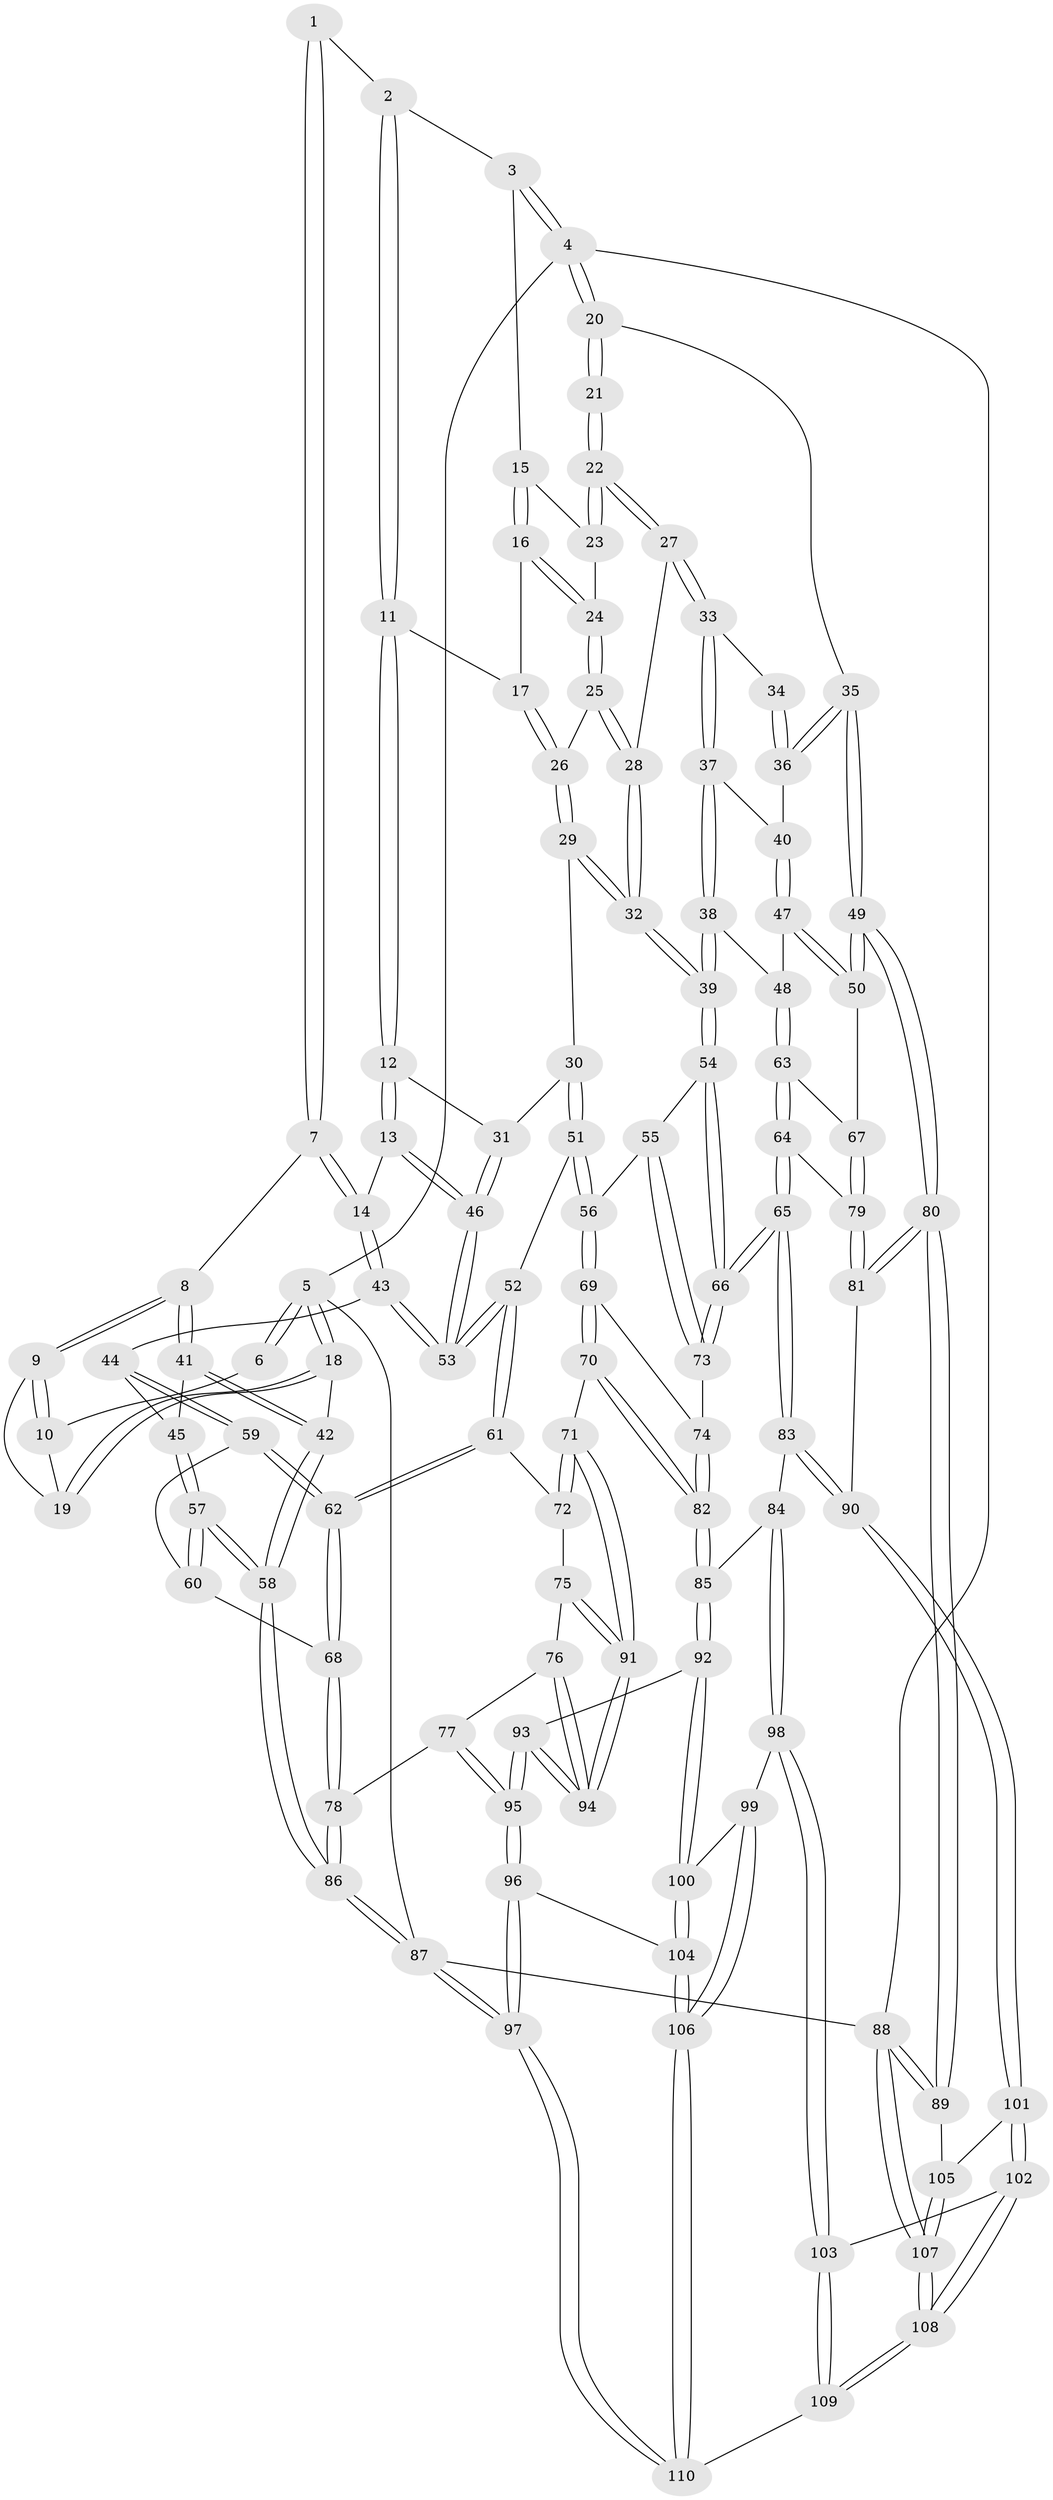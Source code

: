 // Generated by graph-tools (version 1.1) at 2025/00/03/09/25 05:00:47]
// undirected, 110 vertices, 272 edges
graph export_dot {
graph [start="1"]
  node [color=gray90,style=filled];
  1 [pos="+0.21720987943485953+0"];
  2 [pos="+0.2625255122748811+0"];
  3 [pos="+0.7044286848894944+0"];
  4 [pos="+1+0"];
  5 [pos="+0+0"];
  6 [pos="+0.11702785591382488+0"];
  7 [pos="+0.17191976950027632+0.22806092847664655"];
  8 [pos="+0.16866864621347016+0.22675936016619544"];
  9 [pos="+0.1500930689883742+0.20992975103267203"];
  10 [pos="+0.1015980971985737+0.01114566481858812"];
  11 [pos="+0.35480860698079014+0.06833191696976652"];
  12 [pos="+0.30180609870705305+0.206809987616994"];
  13 [pos="+0.25475515873744314+0.2366003624141062"];
  14 [pos="+0.22110128573784496+0.2544048532953794"];
  15 [pos="+0.6927242165319103+0"];
  16 [pos="+0.537251798694455+0.07875173365642651"];
  17 [pos="+0.49515430333371324+0.1018183238737852"];
  18 [pos="+0+0.16601813687678268"];
  19 [pos="+0.015091587356785325+0.1613338547332248"];
  20 [pos="+1+0"];
  21 [pos="+1+0"];
  22 [pos="+0.7715897553306+0.10566510235710136"];
  23 [pos="+0.702512786491282+0"];
  24 [pos="+0.6140571268688887+0.16458667516885123"];
  25 [pos="+0.6142447999839686+0.17049669873984766"];
  26 [pos="+0.5259153695428025+0.19916490089168964"];
  27 [pos="+0.7863281937235801+0.1778104942662043"];
  28 [pos="+0.6687446867932558+0.21791595884877119"];
  29 [pos="+0.5127639488623247+0.2909662804038011"];
  30 [pos="+0.4966645020437781+0.2913505386205168"];
  31 [pos="+0.430815368993611+0.28106649368882974"];
  32 [pos="+0.5771393660122758+0.3377473244720747"];
  33 [pos="+0.7907605614852691+0.1825941960413639"];
  34 [pos="+1+0.09432695843555465"];
  35 [pos="+1+0.3746914028146895"];
  36 [pos="+0.9079597498523113+0.2789511950378221"];
  37 [pos="+0.807116651211528+0.21789570560836935"];
  38 [pos="+0.7003263802041662+0.4058176879687752"];
  39 [pos="+0.6096576366367694+0.40702342163035515"];
  40 [pos="+0.8926455939772635+0.2802110927615294"];
  41 [pos="+0+0.3265201824066498"];
  42 [pos="+0+0.37779314897692096"];
  43 [pos="+0.21562589422717937+0.29458999853822215"];
  44 [pos="+0.18705952992407496+0.3555529430631559"];
  45 [pos="+0.17690383389739414+0.3589230271706424"];
  46 [pos="+0.38214990092836804+0.39092570469467386"];
  47 [pos="+0.8803316301441217+0.3407404185983089"];
  48 [pos="+0.7688244542797286+0.44638367465564677"];
  49 [pos="+1+0.5130920062965356"];
  50 [pos="+0.9632408259984027+0.5041227099335246"];
  51 [pos="+0.3896722218141403+0.4816556318389227"];
  52 [pos="+0.38090510657843674+0.4810864336171417"];
  53 [pos="+0.37231725065465876+0.45555885855265654"];
  54 [pos="+0.5898131981953891+0.4434310020580685"];
  55 [pos="+0.5454639310210961+0.47806816399249585"];
  56 [pos="+0.492649026262044+0.507202936005994"];
  57 [pos="+0+0.5144880756981725"];
  58 [pos="+0+0.5202296916325945"];
  59 [pos="+0.19278244098000805+0.40121809393809105"];
  60 [pos="+0.08937492577451742+0.5126167936913922"];
  61 [pos="+0.3286465698619776+0.5223244820902122"];
  62 [pos="+0.25599165436524784+0.5374331960963826"];
  63 [pos="+0.7927213172652541+0.48272188600779736"];
  64 [pos="+0.7557779112233559+0.6093404032274427"];
  65 [pos="+0.7223466352583406+0.6677858298420503"];
  66 [pos="+0.7063028888016846+0.6492265860832426"];
  67 [pos="+0.9565350566847979+0.5062015969101147"];
  68 [pos="+0.22695335086100668+0.5715784100782793"];
  69 [pos="+0.4919462858216212+0.540121408268369"];
  70 [pos="+0.4629896488464209+0.6615225206062133"];
  71 [pos="+0.4397028087878561+0.6687036236707661"];
  72 [pos="+0.33700923414730505+0.5408534762457248"];
  73 [pos="+0.5924909959650164+0.6016325481430547"];
  74 [pos="+0.5636757536252243+0.6166929112791152"];
  75 [pos="+0.3516366053533295+0.670145751853548"];
  76 [pos="+0.29720218159723305+0.6886610955273327"];
  77 [pos="+0.2374201493386965+0.6964926384309768"];
  78 [pos="+0.1997552578333708+0.6826448048438992"];
  79 [pos="+0.9035212940464771+0.5835544223497736"];
  80 [pos="+1+0.6631281240536275"];
  81 [pos="+0.880624283221859+0.7065434421522826"];
  82 [pos="+0.5546733349788133+0.7184072269030728"];
  83 [pos="+0.7232072706397789+0.6925217190273684"];
  84 [pos="+0.7042515457256596+0.7025912525162112"];
  85 [pos="+0.5562311004244577+0.7199759070099571"];
  86 [pos="+0+0.97169685272537"];
  87 [pos="+0+1"];
  88 [pos="+1+1"];
  89 [pos="+1+0.6782734807270501"];
  90 [pos="+0.8109632337116002+0.7514057911177803"];
  91 [pos="+0.4227528402051101+0.6812684227432968"];
  92 [pos="+0.5356387622447021+0.7730715161389149"];
  93 [pos="+0.3954090909690865+0.7949082753841509"];
  94 [pos="+0.39760417470144593+0.7695102664595371"];
  95 [pos="+0.36366966067502815+0.8474976762869707"];
  96 [pos="+0.3633156840851466+0.8523944121200221"];
  97 [pos="+0+1"];
  98 [pos="+0.6307815843135366+0.8835478093711191"];
  99 [pos="+0.5823601314007043+0.8695088965181105"];
  100 [pos="+0.5390664825669172+0.80794154819619"];
  101 [pos="+0.8337895315236559+0.8255632265092555"];
  102 [pos="+0.7728965088852561+0.9047730437153103"];
  103 [pos="+0.691012469425242+0.9702204999088438"];
  104 [pos="+0.44557377727833297+0.8827673695728208"];
  105 [pos="+0.8705303818664835+0.8455021747232428"];
  106 [pos="+0.4964107223066327+0.9416562380420588"];
  107 [pos="+1+1"];
  108 [pos="+1+1"];
  109 [pos="+0.6430340568603657+1"];
  110 [pos="+0.5170378955025543+1"];
  1 -- 2;
  1 -- 7;
  1 -- 7;
  2 -- 3;
  2 -- 11;
  2 -- 11;
  3 -- 4;
  3 -- 4;
  3 -- 15;
  4 -- 5;
  4 -- 20;
  4 -- 20;
  4 -- 88;
  5 -- 6;
  5 -- 6;
  5 -- 18;
  5 -- 18;
  5 -- 87;
  6 -- 10;
  7 -- 8;
  7 -- 14;
  7 -- 14;
  8 -- 9;
  8 -- 9;
  8 -- 41;
  8 -- 41;
  9 -- 10;
  9 -- 10;
  9 -- 19;
  10 -- 19;
  11 -- 12;
  11 -- 12;
  11 -- 17;
  12 -- 13;
  12 -- 13;
  12 -- 31;
  13 -- 14;
  13 -- 46;
  13 -- 46;
  14 -- 43;
  14 -- 43;
  15 -- 16;
  15 -- 16;
  15 -- 23;
  16 -- 17;
  16 -- 24;
  16 -- 24;
  17 -- 26;
  17 -- 26;
  18 -- 19;
  18 -- 19;
  18 -- 42;
  20 -- 21;
  20 -- 21;
  20 -- 35;
  21 -- 22;
  21 -- 22;
  22 -- 23;
  22 -- 23;
  22 -- 27;
  22 -- 27;
  23 -- 24;
  24 -- 25;
  24 -- 25;
  25 -- 26;
  25 -- 28;
  25 -- 28;
  26 -- 29;
  26 -- 29;
  27 -- 28;
  27 -- 33;
  27 -- 33;
  28 -- 32;
  28 -- 32;
  29 -- 30;
  29 -- 32;
  29 -- 32;
  30 -- 31;
  30 -- 51;
  30 -- 51;
  31 -- 46;
  31 -- 46;
  32 -- 39;
  32 -- 39;
  33 -- 34;
  33 -- 37;
  33 -- 37;
  34 -- 36;
  34 -- 36;
  35 -- 36;
  35 -- 36;
  35 -- 49;
  35 -- 49;
  36 -- 40;
  37 -- 38;
  37 -- 38;
  37 -- 40;
  38 -- 39;
  38 -- 39;
  38 -- 48;
  39 -- 54;
  39 -- 54;
  40 -- 47;
  40 -- 47;
  41 -- 42;
  41 -- 42;
  41 -- 45;
  42 -- 58;
  42 -- 58;
  43 -- 44;
  43 -- 53;
  43 -- 53;
  44 -- 45;
  44 -- 59;
  44 -- 59;
  45 -- 57;
  45 -- 57;
  46 -- 53;
  46 -- 53;
  47 -- 48;
  47 -- 50;
  47 -- 50;
  48 -- 63;
  48 -- 63;
  49 -- 50;
  49 -- 50;
  49 -- 80;
  49 -- 80;
  50 -- 67;
  51 -- 52;
  51 -- 56;
  51 -- 56;
  52 -- 53;
  52 -- 53;
  52 -- 61;
  52 -- 61;
  54 -- 55;
  54 -- 66;
  54 -- 66;
  55 -- 56;
  55 -- 73;
  55 -- 73;
  56 -- 69;
  56 -- 69;
  57 -- 58;
  57 -- 58;
  57 -- 60;
  57 -- 60;
  58 -- 86;
  58 -- 86;
  59 -- 60;
  59 -- 62;
  59 -- 62;
  60 -- 68;
  61 -- 62;
  61 -- 62;
  61 -- 72;
  62 -- 68;
  62 -- 68;
  63 -- 64;
  63 -- 64;
  63 -- 67;
  64 -- 65;
  64 -- 65;
  64 -- 79;
  65 -- 66;
  65 -- 66;
  65 -- 83;
  65 -- 83;
  66 -- 73;
  66 -- 73;
  67 -- 79;
  67 -- 79;
  68 -- 78;
  68 -- 78;
  69 -- 70;
  69 -- 70;
  69 -- 74;
  70 -- 71;
  70 -- 82;
  70 -- 82;
  71 -- 72;
  71 -- 72;
  71 -- 91;
  71 -- 91;
  72 -- 75;
  73 -- 74;
  74 -- 82;
  74 -- 82;
  75 -- 76;
  75 -- 91;
  75 -- 91;
  76 -- 77;
  76 -- 94;
  76 -- 94;
  77 -- 78;
  77 -- 95;
  77 -- 95;
  78 -- 86;
  78 -- 86;
  79 -- 81;
  79 -- 81;
  80 -- 81;
  80 -- 81;
  80 -- 89;
  80 -- 89;
  81 -- 90;
  82 -- 85;
  82 -- 85;
  83 -- 84;
  83 -- 90;
  83 -- 90;
  84 -- 85;
  84 -- 98;
  84 -- 98;
  85 -- 92;
  85 -- 92;
  86 -- 87;
  86 -- 87;
  87 -- 97;
  87 -- 97;
  87 -- 88;
  88 -- 89;
  88 -- 89;
  88 -- 107;
  88 -- 107;
  89 -- 105;
  90 -- 101;
  90 -- 101;
  91 -- 94;
  91 -- 94;
  92 -- 93;
  92 -- 100;
  92 -- 100;
  93 -- 94;
  93 -- 94;
  93 -- 95;
  93 -- 95;
  95 -- 96;
  95 -- 96;
  96 -- 97;
  96 -- 97;
  96 -- 104;
  97 -- 110;
  97 -- 110;
  98 -- 99;
  98 -- 103;
  98 -- 103;
  99 -- 100;
  99 -- 106;
  99 -- 106;
  100 -- 104;
  100 -- 104;
  101 -- 102;
  101 -- 102;
  101 -- 105;
  102 -- 103;
  102 -- 108;
  102 -- 108;
  103 -- 109;
  103 -- 109;
  104 -- 106;
  104 -- 106;
  105 -- 107;
  105 -- 107;
  106 -- 110;
  106 -- 110;
  107 -- 108;
  107 -- 108;
  108 -- 109;
  108 -- 109;
  109 -- 110;
}

